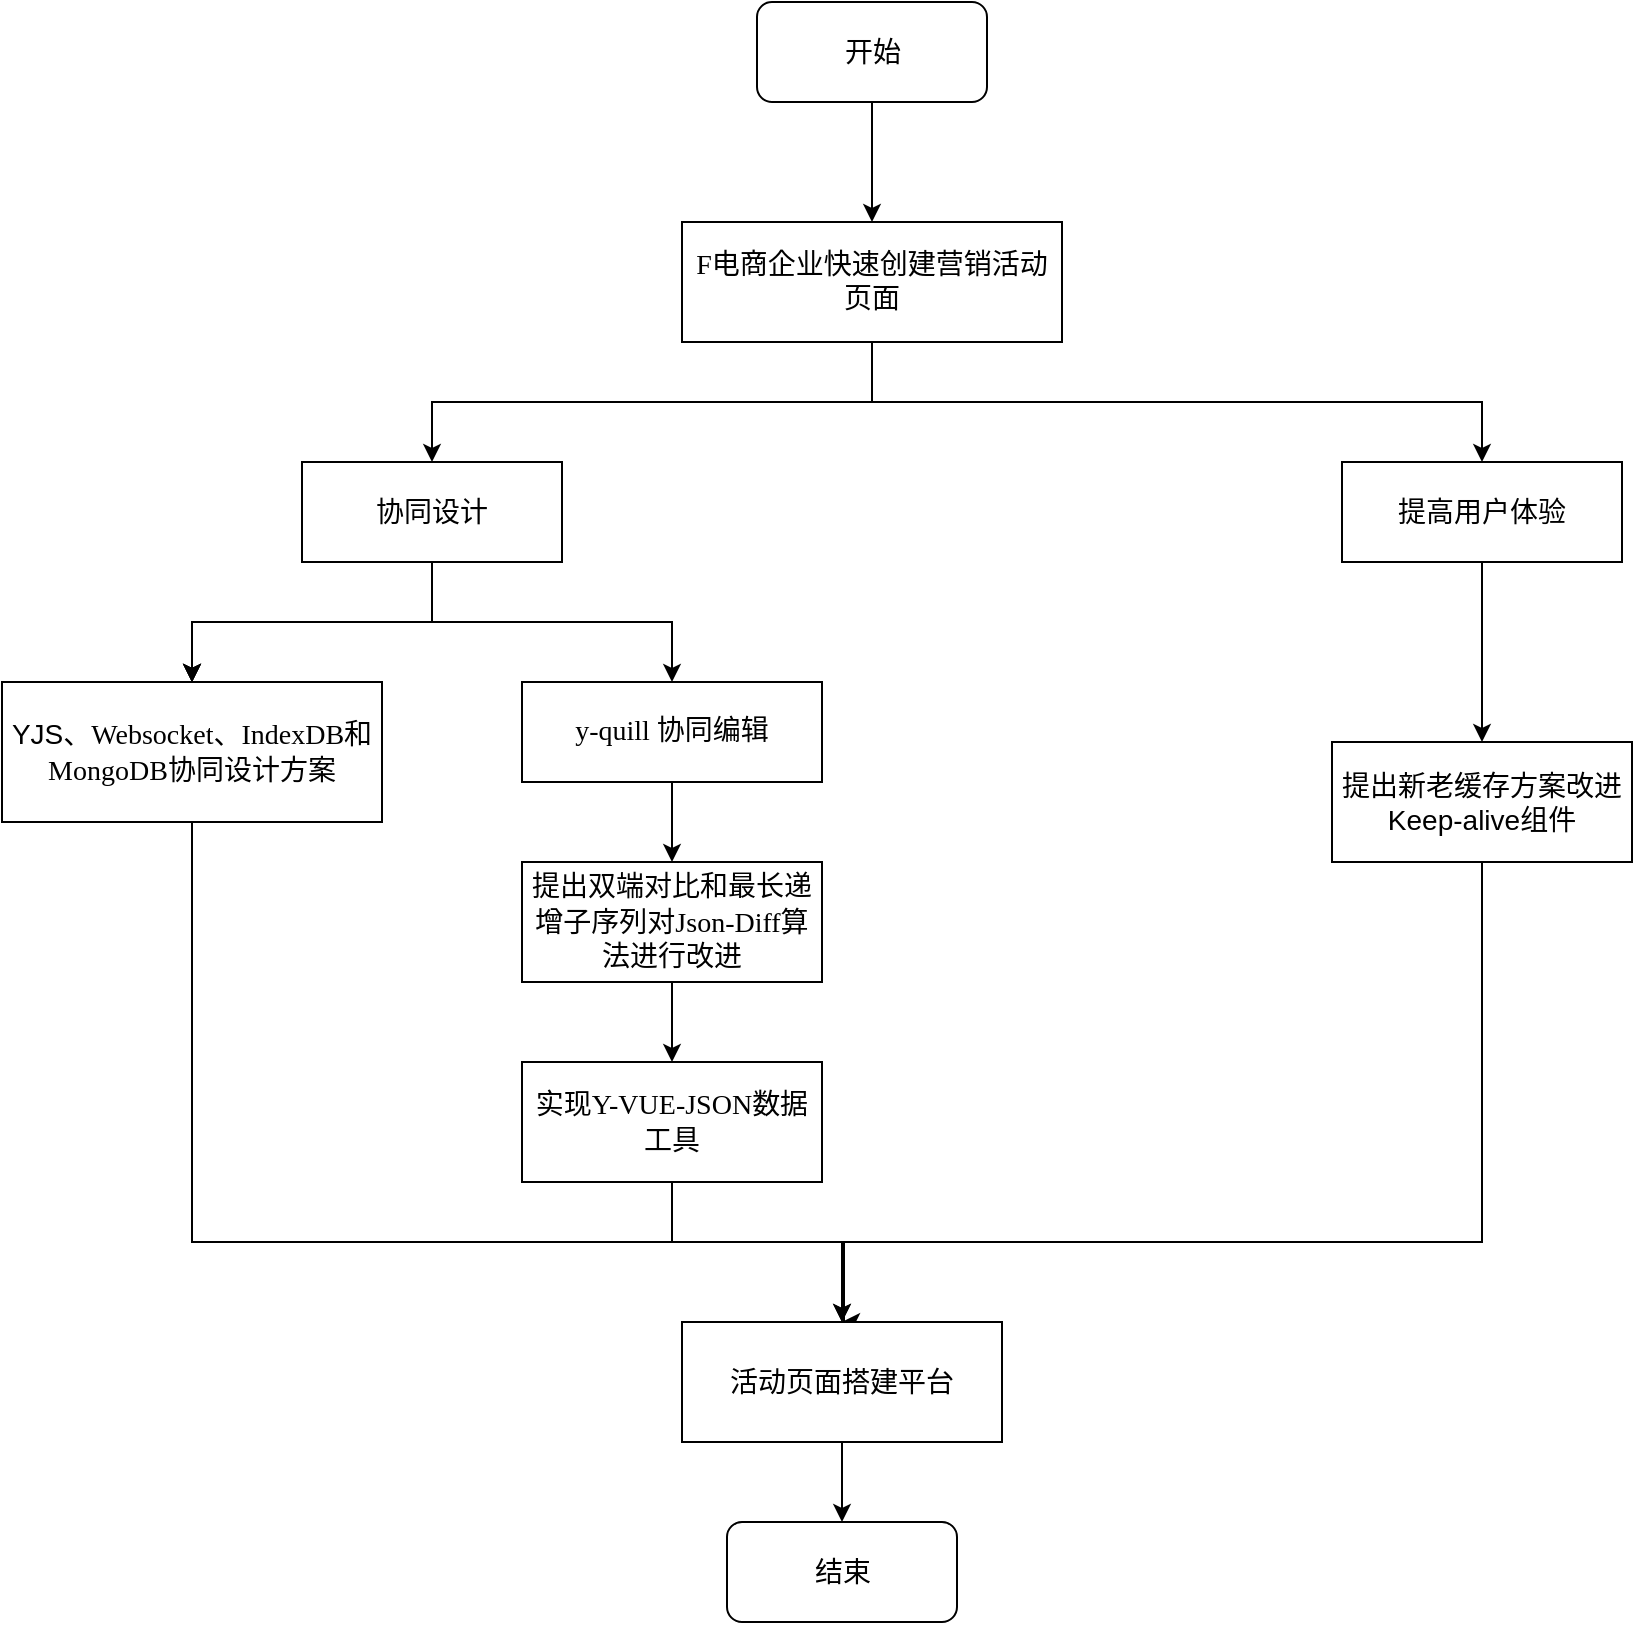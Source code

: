 <mxfile version="24.7.1" type="github">
  <diagram name="第 1 页" id="54AbXqlcH1Gsan5hpLr7">
    <mxGraphModel dx="2562" dy="1102" grid="1" gridSize="10" guides="1" tooltips="1" connect="1" arrows="1" fold="1" page="1" pageScale="1" pageWidth="827" pageHeight="1169" math="0" shadow="0">
      <root>
        <mxCell id="0" />
        <mxCell id="1" parent="0" />
        <mxCell id="UwrHu9n1EhoDG0dlT5wb-9" style="edgeStyle=orthogonalEdgeStyle;rounded=0;orthogonalLoop=1;jettySize=auto;html=1;exitX=0.5;exitY=1;exitDx=0;exitDy=0;entryX=0.5;entryY=0;entryDx=0;entryDy=0;fontSize=14;align=center;" parent="1" source="UwrHu9n1EhoDG0dlT5wb-1" target="UwrHu9n1EhoDG0dlT5wb-6" edge="1">
          <mxGeometry relative="1" as="geometry" />
        </mxCell>
        <mxCell id="UwrHu9n1EhoDG0dlT5wb-10" style="edgeStyle=orthogonalEdgeStyle;rounded=0;orthogonalLoop=1;jettySize=auto;html=1;exitX=0.5;exitY=1;exitDx=0;exitDy=0;fontSize=14;align=center;" parent="1" source="UwrHu9n1EhoDG0dlT5wb-1" target="UwrHu9n1EhoDG0dlT5wb-8" edge="1">
          <mxGeometry relative="1" as="geometry" />
        </mxCell>
        <mxCell id="UwrHu9n1EhoDG0dlT5wb-1" value="&lt;p style=&quot;margin: 0pt 0pt 0.0pt; font-family: &amp;quot;Times New Roman&amp;quot;; font-size: 14px;&quot; class=&quot;MsoNormal&quot;&gt;&lt;span style=&quot;font-family: 宋体; font-size: 14px;&quot;&gt;&lt;font face=&quot;Times New Roman Regular&quot; style=&quot;font-size: 14px;&quot;&gt;F&lt;/font&gt;&lt;/span&gt;&lt;span style=&quot;font-family: &amp;quot;Times New Roman Regular&amp;quot;; font-size: 14px;&quot;&gt;&lt;font face=&quot;宋体&quot; style=&quot;font-size: 14px;&quot;&gt;电商企业快速创建&lt;/font&gt;&lt;/span&gt;&lt;span style=&quot;font-family: 宋体; font-size: 14px; background-color: initial;&quot;&gt;营销活动页面&lt;/span&gt;&lt;/p&gt;" style="rounded=0;whiteSpace=wrap;html=1;align=center;fontSize=14;" parent="1" vertex="1">
          <mxGeometry x="270" y="150" width="190" height="60" as="geometry" />
        </mxCell>
        <mxCell id="8r6pL--Ohm4x6JLVSPcU-6" value="" style="edgeStyle=orthogonalEdgeStyle;rounded=0;orthogonalLoop=1;jettySize=auto;html=1;fontSize=14;align=center;" edge="1" parent="1" source="UwrHu9n1EhoDG0dlT5wb-6" target="8r6pL--Ohm4x6JLVSPcU-5">
          <mxGeometry relative="1" as="geometry" />
        </mxCell>
        <mxCell id="8r6pL--Ohm4x6JLVSPcU-7" value="" style="edgeStyle=orthogonalEdgeStyle;rounded=0;orthogonalLoop=1;jettySize=auto;html=1;fontSize=14;align=center;" edge="1" parent="1" source="UwrHu9n1EhoDG0dlT5wb-6" target="8r6pL--Ohm4x6JLVSPcU-5">
          <mxGeometry relative="1" as="geometry" />
        </mxCell>
        <mxCell id="8r6pL--Ohm4x6JLVSPcU-8" value="" style="edgeStyle=orthogonalEdgeStyle;rounded=0;orthogonalLoop=1;jettySize=auto;html=1;fontSize=14;align=center;" edge="1" parent="1" source="UwrHu9n1EhoDG0dlT5wb-6" target="8r6pL--Ohm4x6JLVSPcU-5">
          <mxGeometry relative="1" as="geometry" />
        </mxCell>
        <mxCell id="8r6pL--Ohm4x6JLVSPcU-9" value="" style="edgeStyle=orthogonalEdgeStyle;rounded=0;orthogonalLoop=1;jettySize=auto;html=1;fontSize=14;align=center;" edge="1" parent="1" source="UwrHu9n1EhoDG0dlT5wb-6" target="8r6pL--Ohm4x6JLVSPcU-5">
          <mxGeometry relative="1" as="geometry" />
        </mxCell>
        <mxCell id="8r6pL--Ohm4x6JLVSPcU-18" style="edgeStyle=orthogonalEdgeStyle;rounded=0;orthogonalLoop=1;jettySize=auto;html=1;exitX=0.5;exitY=1;exitDx=0;exitDy=0;entryX=0.5;entryY=0;entryDx=0;entryDy=0;fontSize=14;align=center;" edge="1" parent="1" source="UwrHu9n1EhoDG0dlT5wb-6" target="8r6pL--Ohm4x6JLVSPcU-10">
          <mxGeometry relative="1" as="geometry" />
        </mxCell>
        <mxCell id="UwrHu9n1EhoDG0dlT5wb-6" value="协同设计" style="rounded=0;whiteSpace=wrap;html=1;fontSize=14;align=center;" parent="1" vertex="1">
          <mxGeometry x="80" y="270" width="130" height="50" as="geometry" />
        </mxCell>
        <mxCell id="UwrHu9n1EhoDG0dlT5wb-13" value="" style="edgeStyle=orthogonalEdgeStyle;rounded=0;orthogonalLoop=1;jettySize=auto;html=1;fontSize=14;align=center;" parent="1" source="UwrHu9n1EhoDG0dlT5wb-8" target="UwrHu9n1EhoDG0dlT5wb-12" edge="1">
          <mxGeometry relative="1" as="geometry" />
        </mxCell>
        <mxCell id="UwrHu9n1EhoDG0dlT5wb-8" value="提高用户体验" style="rounded=0;whiteSpace=wrap;html=1;fontSize=14;align=center;" parent="1" vertex="1">
          <mxGeometry x="600" y="270" width="140" height="50" as="geometry" />
        </mxCell>
        <mxCell id="8r6pL--Ohm4x6JLVSPcU-33" style="edgeStyle=orthogonalEdgeStyle;rounded=0;orthogonalLoop=1;jettySize=auto;html=1;exitX=0.5;exitY=1;exitDx=0;exitDy=0;entryX=0.5;entryY=0;entryDx=0;entryDy=0;" edge="1" parent="1" source="UwrHu9n1EhoDG0dlT5wb-12" target="8r6pL--Ohm4x6JLVSPcU-17">
          <mxGeometry relative="1" as="geometry">
            <Array as="points">
              <mxPoint x="670" y="660" />
              <mxPoint x="350" y="660" />
            </Array>
          </mxGeometry>
        </mxCell>
        <mxCell id="UwrHu9n1EhoDG0dlT5wb-12" value="提出新老缓存方案改进Keep-alive组件" style="rounded=0;whiteSpace=wrap;html=1;fontSize=14;align=center;" parent="1" vertex="1">
          <mxGeometry x="595" y="410" width="150" height="60" as="geometry" />
        </mxCell>
        <mxCell id="8r6pL--Ohm4x6JLVSPcU-2" style="edgeStyle=orthogonalEdgeStyle;rounded=0;orthogonalLoop=1;jettySize=auto;html=1;exitX=0.5;exitY=1;exitDx=0;exitDy=0;fontSize=14;align=center;" edge="1" parent="1" source="8r6pL--Ohm4x6JLVSPcU-1" target="UwrHu9n1EhoDG0dlT5wb-1">
          <mxGeometry relative="1" as="geometry" />
        </mxCell>
        <mxCell id="8r6pL--Ohm4x6JLVSPcU-1" value="开始" style="rounded=1;whiteSpace=wrap;html=1;fontSize=14;align=center;" vertex="1" parent="1">
          <mxGeometry x="307.5" y="40" width="115" height="50" as="geometry" />
        </mxCell>
        <mxCell id="8r6pL--Ohm4x6JLVSPcU-34" style="edgeStyle=orthogonalEdgeStyle;rounded=0;orthogonalLoop=1;jettySize=auto;html=1;exitX=0.5;exitY=1;exitDx=0;exitDy=0;" edge="1" parent="1" source="8r6pL--Ohm4x6JLVSPcU-5">
          <mxGeometry relative="1" as="geometry">
            <mxPoint x="350" y="700" as="targetPoint" />
            <Array as="points">
              <mxPoint x="25" y="660" />
              <mxPoint x="351" y="660" />
              <mxPoint x="351" y="700" />
            </Array>
          </mxGeometry>
        </mxCell>
        <mxCell id="8r6pL--Ohm4x6JLVSPcU-5" value="YJS、&lt;span style=&quot;font-family: &amp;quot;Times New Roman Regular&amp;quot;; font-size: 14px; background-color: initial;&quot;&gt;Websocket、&lt;/span&gt;&lt;span style=&quot;font-family: &amp;quot;Times New Roman Regular&amp;quot;; font-size: 14px; background-color: initial;&quot;&gt;IndexDB和&lt;/span&gt;&lt;span style=&quot;font-family: &amp;quot;Times New Roman Regular&amp;quot;; font-size: 14px; background-color: initial;&quot;&gt;MongoDB&lt;/span&gt;&lt;span style=&quot;font-family: 宋体; font-size: 14px; background-color: initial;&quot;&gt;协同设计方案&lt;/span&gt;" style="rounded=0;whiteSpace=wrap;html=1;fontSize=14;align=center;" vertex="1" parent="1">
          <mxGeometry x="-70" y="380" width="190" height="70" as="geometry" />
        </mxCell>
        <mxCell id="8r6pL--Ohm4x6JLVSPcU-12" value="" style="edgeStyle=orthogonalEdgeStyle;rounded=0;orthogonalLoop=1;jettySize=auto;html=1;fontSize=14;align=center;" edge="1" parent="1" source="8r6pL--Ohm4x6JLVSPcU-10" target="8r6pL--Ohm4x6JLVSPcU-11">
          <mxGeometry relative="1" as="geometry" />
        </mxCell>
        <mxCell id="8r6pL--Ohm4x6JLVSPcU-10" value="&lt;p class=&quot;MsoNormal&quot; style=&quot;margin: 0pt 0pt 0.0pt; font-family: &amp;quot;Times New Roman&amp;quot;; font-size: 14px;&quot;&gt;&lt;span style=&quot;font-family: &amp;quot;Times New Roman Regular&amp;quot;; font-size: 14px;&quot;&gt;y-quill 协同编辑&lt;/span&gt;&lt;/p&gt;" style="rounded=0;whiteSpace=wrap;html=1;fontSize=14;align=center;" vertex="1" parent="1">
          <mxGeometry x="190" y="380" width="150" height="50" as="geometry" />
        </mxCell>
        <mxCell id="8r6pL--Ohm4x6JLVSPcU-14" value="" style="edgeStyle=orthogonalEdgeStyle;rounded=0;orthogonalLoop=1;jettySize=auto;html=1;fontSize=14;align=center;" edge="1" parent="1" source="8r6pL--Ohm4x6JLVSPcU-11" target="8r6pL--Ohm4x6JLVSPcU-13">
          <mxGeometry relative="1" as="geometry" />
        </mxCell>
        <mxCell id="8r6pL--Ohm4x6JLVSPcU-11" value="&lt;p class=&quot;MsoNormal&quot; style=&quot;margin: 0pt 0pt 0.0pt; font-size: 14px;&quot;&gt;&lt;font face=&quot;Times New Roman Regular&quot; style=&quot;font-size: 14px;&quot;&gt;&lt;span style=&quot;font-size: 14px;&quot;&gt;提出&lt;/span&gt;&lt;/font&gt;&lt;span style=&quot;font-family: 宋体; font-size: 14px; background-color: initial;&quot;&gt;双端对比和最长递增子序列对Json-Diff算法进行改进&lt;/span&gt;&lt;/p&gt;" style="rounded=0;whiteSpace=wrap;html=1;fontSize=14;align=center;" vertex="1" parent="1">
          <mxGeometry x="190" y="470" width="150" height="60" as="geometry" />
        </mxCell>
        <mxCell id="8r6pL--Ohm4x6JLVSPcU-24" style="edgeStyle=orthogonalEdgeStyle;rounded=0;orthogonalLoop=1;jettySize=auto;html=1;exitX=0.5;exitY=1;exitDx=0;exitDy=0;entryX=0.5;entryY=0;entryDx=0;entryDy=0;fontSize=14;align=center;" edge="1" parent="1" source="8r6pL--Ohm4x6JLVSPcU-13" target="8r6pL--Ohm4x6JLVSPcU-17">
          <mxGeometry relative="1" as="geometry">
            <Array as="points">
              <mxPoint x="285" y="660" />
              <mxPoint x="385" y="660" />
            </Array>
          </mxGeometry>
        </mxCell>
        <mxCell id="8r6pL--Ohm4x6JLVSPcU-13" value="&lt;p class=&quot;MsoNormal&quot; style=&quot;margin: 0pt 0pt 0.0pt; font-size: 14px;&quot;&gt;&lt;font face=&quot;Times New Roman Regular&quot; style=&quot;font-size: 14px;&quot;&gt;&lt;span style=&quot;font-size: 14px;&quot;&gt;实现&lt;/span&gt;&lt;/font&gt;&lt;span style=&quot;background-color: initial; font-family: &amp;quot;Times New Roman Regular&amp;quot;; font-size: 14px;&quot;&gt;Y-&lt;/span&gt;&lt;span style=&quot;background-color: initial; font-family: 宋体; font-size: 14px;&quot;&gt;&lt;font face=&quot;Times New Roman Regular&quot; style=&quot;font-size: 14px;&quot;&gt;VUE&lt;/font&gt;&lt;/span&gt;&lt;span style=&quot;background-color: initial; font-family: &amp;quot;Times New Roman Regular&amp;quot;; font-size: 14px;&quot;&gt;-JSON&lt;font face=&quot;宋体&quot; style=&quot;font-size: 14px;&quot;&gt;数据工具&lt;/font&gt;&lt;/span&gt;&lt;/p&gt;" style="rounded=0;whiteSpace=wrap;html=1;fontSize=14;align=center;" vertex="1" parent="1">
          <mxGeometry x="190" y="570" width="150" height="60" as="geometry" />
        </mxCell>
        <mxCell id="8r6pL--Ohm4x6JLVSPcU-29" style="edgeStyle=orthogonalEdgeStyle;rounded=0;orthogonalLoop=1;jettySize=auto;html=1;exitX=0.5;exitY=1;exitDx=0;exitDy=0;entryX=0.5;entryY=0;entryDx=0;entryDy=0;" edge="1" parent="1" source="8r6pL--Ohm4x6JLVSPcU-17" target="8r6pL--Ohm4x6JLVSPcU-28">
          <mxGeometry relative="1" as="geometry" />
        </mxCell>
        <mxCell id="8r6pL--Ohm4x6JLVSPcU-17" value="&lt;p class=&quot;MsoNormal&quot; style=&quot;margin: 0pt 0pt 0.0pt; font-size: 14px;&quot;&gt;活动页面搭建平台&lt;/p&gt;" style="rounded=0;whiteSpace=wrap;html=1;fontSize=14;align=center;" vertex="1" parent="1">
          <mxGeometry x="270" y="700" width="160" height="60" as="geometry" />
        </mxCell>
        <mxCell id="8r6pL--Ohm4x6JLVSPcU-28" value="结束" style="rounded=1;whiteSpace=wrap;html=1;fontSize=14;align=center;" vertex="1" parent="1">
          <mxGeometry x="292.5" y="800" width="115" height="50" as="geometry" />
        </mxCell>
      </root>
    </mxGraphModel>
  </diagram>
</mxfile>
